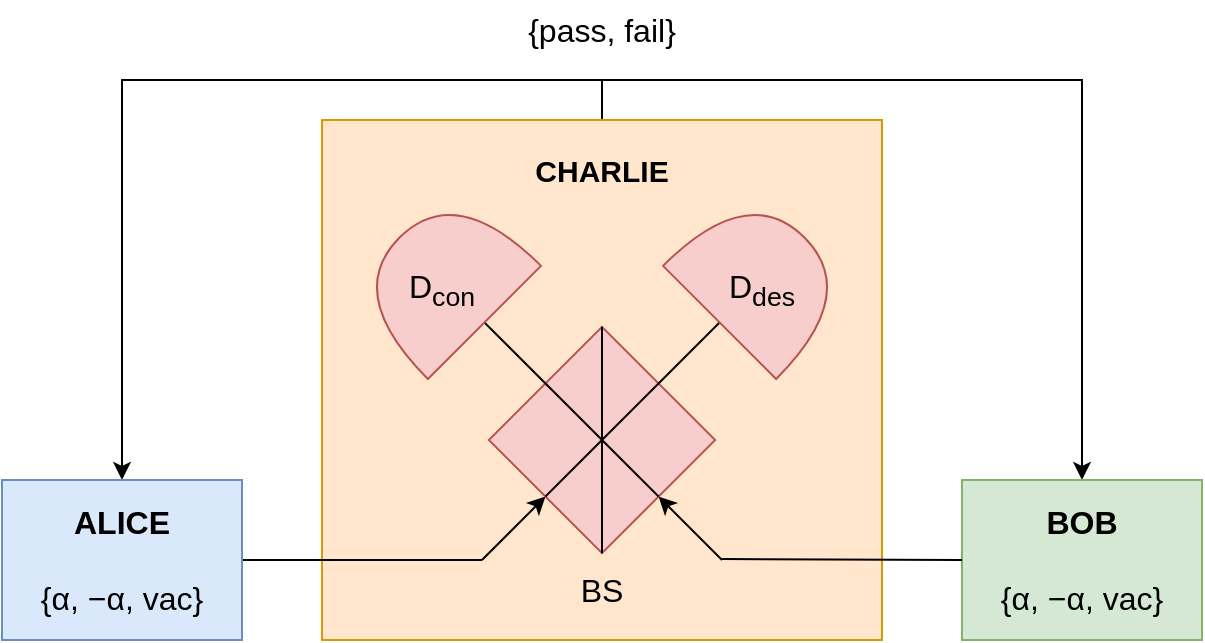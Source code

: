 <mxfile version="24.6.4" type="github">
  <diagram name="Pagina-1" id="KGB1MFUIUHuM_CKeYUmo">
    <mxGraphModel dx="1036" dy="1677" grid="1" gridSize="10" guides="1" tooltips="1" connect="1" arrows="1" fold="1" page="1" pageScale="1" pageWidth="827" pageHeight="1169" math="0" shadow="0">
      <root>
        <mxCell id="0" />
        <mxCell id="1" parent="0" />
        <mxCell id="OP7ZereWCnQ9Ca52C5Og-10" style="edgeStyle=orthogonalEdgeStyle;rounded=0;orthogonalLoop=1;jettySize=auto;html=1;exitX=0.5;exitY=0;exitDx=0;exitDy=0;entryX=0.5;entryY=0;entryDx=0;entryDy=0;" edge="1" parent="1" source="OP7ZereWCnQ9Ca52C5Og-7" target="jnoL-hKxLzZSAzVpftZo-1">
          <mxGeometry relative="1" as="geometry" />
        </mxCell>
        <mxCell id="OP7ZereWCnQ9Ca52C5Og-11" style="edgeStyle=orthogonalEdgeStyle;rounded=0;orthogonalLoop=1;jettySize=auto;html=1;exitX=0.5;exitY=0;exitDx=0;exitDy=0;entryX=0.5;entryY=0;entryDx=0;entryDy=0;" edge="1" parent="1" source="OP7ZereWCnQ9Ca52C5Og-7" target="jnoL-hKxLzZSAzVpftZo-2">
          <mxGeometry relative="1" as="geometry" />
        </mxCell>
        <mxCell id="OP7ZereWCnQ9Ca52C5Og-7" value="" style="rounded=0;whiteSpace=wrap;html=1;fillColor=#ffe6cc;strokeColor=#d79b00;" vertex="1" parent="1">
          <mxGeometry x="160" y="-20" width="280" height="260" as="geometry" />
        </mxCell>
        <mxCell id="OP7ZereWCnQ9Ca52C5Og-3" style="rounded=0;orthogonalLoop=1;jettySize=auto;html=1;exitX=0;exitY=0.5;exitDx=0;exitDy=0;startArrow=classic;startFill=1;endArrow=none;endFill=0;" edge="1" parent="1" source="jnoL-hKxLzZSAzVpftZo-5">
          <mxGeometry relative="1" as="geometry">
            <mxPoint x="240" y="200" as="targetPoint" />
          </mxGeometry>
        </mxCell>
        <mxCell id="jnoL-hKxLzZSAzVpftZo-5" value="" style="whiteSpace=wrap;html=1;aspect=fixed;rotation=-45;fillColor=#f8cecc;strokeColor=#b85450;" parent="1" vertex="1">
          <mxGeometry x="260" y="100" width="80" height="80" as="geometry" />
        </mxCell>
        <mxCell id="OP7ZereWCnQ9Ca52C5Og-4" style="edgeStyle=orthogonalEdgeStyle;rounded=0;orthogonalLoop=1;jettySize=auto;html=1;exitX=1;exitY=0.5;exitDx=0;exitDy=0;endArrow=none;endFill=0;" edge="1" parent="1" source="jnoL-hKxLzZSAzVpftZo-1">
          <mxGeometry relative="1" as="geometry">
            <mxPoint x="240" y="200" as="targetPoint" />
          </mxGeometry>
        </mxCell>
        <mxCell id="jnoL-hKxLzZSAzVpftZo-1" value="&lt;font style=&quot;font-size: 16px;&quot;&gt;&lt;b&gt;ALICE&lt;/b&gt;&lt;/font&gt;&lt;div style=&quot;font-size: 16px;&quot;&gt;&lt;font style=&quot;font-size: 16px;&quot;&gt;&lt;br&gt;&lt;/font&gt;&lt;/div&gt;&lt;div style=&quot;font-size: 16px;&quot;&gt;&lt;font style=&quot;font-size: 16px;&quot;&gt;{α, −α, vac}&lt;/font&gt;&lt;br&gt;&lt;/div&gt;" style="rounded=0;whiteSpace=wrap;html=1;fillColor=#dae8fc;strokeColor=#6c8ebf;" parent="1" vertex="1">
          <mxGeometry y="160" width="120" height="80" as="geometry" />
        </mxCell>
        <mxCell id="jnoL-hKxLzZSAzVpftZo-2" value="&lt;font style=&quot;font-size: 16px;&quot;&gt;&lt;b&gt;BOB&lt;/b&gt;&lt;/font&gt;&lt;div style=&quot;font-size: 16px;&quot;&gt;&lt;font style=&quot;font-size: 16px;&quot;&gt;&lt;br&gt;&lt;/font&gt;&lt;/div&gt;&lt;div style=&quot;font-size: 16px;&quot;&gt;&lt;font style=&quot;font-size: 16px;&quot;&gt;{α, −α, vac}&lt;/font&gt;&lt;br&gt;&lt;/div&gt;" style="rounded=0;whiteSpace=wrap;html=1;fillColor=#d5e8d4;strokeColor=#82b366;" parent="1" vertex="1">
          <mxGeometry x="480" y="160" width="120" height="80" as="geometry" />
        </mxCell>
        <mxCell id="OP7ZereWCnQ9Ca52C5Og-1" style="rounded=0;orthogonalLoop=1;jettySize=auto;html=1;exitX=0;exitY=0.5;exitDx=0;exitDy=0;exitPerimeter=0;entryX=0.5;entryY=1;entryDx=0;entryDy=0;endArrow=none;endFill=0;fillColor=#ffe6cc;strokeColor=#000000;" edge="1" parent="1" source="jnoL-hKxLzZSAzVpftZo-3" target="jnoL-hKxLzZSAzVpftZo-5">
          <mxGeometry relative="1" as="geometry" />
        </mxCell>
        <mxCell id="jnoL-hKxLzZSAzVpftZo-3" value="" style="shape=or;whiteSpace=wrap;html=1;rotation=-135;fillColor=#f8cecc;strokeColor=#b85450;" parent="1" vertex="1">
          <mxGeometry x="190" y="20" width="60" height="80" as="geometry" />
        </mxCell>
        <mxCell id="OP7ZereWCnQ9Ca52C5Og-2" style="rounded=0;orthogonalLoop=1;jettySize=auto;html=1;exitX=0;exitY=0.5;exitDx=0;exitDy=0;exitPerimeter=0;entryX=0;entryY=0.5;entryDx=0;entryDy=0;endArrow=none;endFill=0;fillColor=#ffe6cc;strokeColor=#000000;" edge="1" parent="1" source="jnoL-hKxLzZSAzVpftZo-4" target="jnoL-hKxLzZSAzVpftZo-5">
          <mxGeometry relative="1" as="geometry" />
        </mxCell>
        <mxCell id="jnoL-hKxLzZSAzVpftZo-4" value="" style="shape=or;whiteSpace=wrap;html=1;rotation=-135;direction=south;fillColor=#f8cecc;strokeColor=#b85450;" parent="1" vertex="1">
          <mxGeometry x="340" y="30" width="80" height="60" as="geometry" />
        </mxCell>
        <mxCell id="OP7ZereWCnQ9Ca52C5Og-5" style="edgeStyle=orthogonalEdgeStyle;rounded=0;orthogonalLoop=1;jettySize=auto;html=1;exitX=1;exitY=0.5;exitDx=0;exitDy=0;endArrow=none;endFill=0;entryX=0;entryY=0.5;entryDx=0;entryDy=0;" edge="1" parent="1" target="jnoL-hKxLzZSAzVpftZo-2">
          <mxGeometry relative="1" as="geometry">
            <mxPoint x="440" y="199.5" as="targetPoint" />
            <mxPoint x="360" y="199.5" as="sourcePoint" />
          </mxGeometry>
        </mxCell>
        <mxCell id="OP7ZereWCnQ9Ca52C5Og-6" style="rounded=0;orthogonalLoop=1;jettySize=auto;html=1;exitX=0.5;exitY=1;exitDx=0;exitDy=0;startArrow=classic;startFill=1;endArrow=none;endFill=0;" edge="1" parent="1" source="jnoL-hKxLzZSAzVpftZo-5">
          <mxGeometry relative="1" as="geometry">
            <mxPoint x="360" y="200" as="targetPoint" />
            <mxPoint x="302" y="208" as="sourcePoint" />
          </mxGeometry>
        </mxCell>
        <mxCell id="OP7ZereWCnQ9Ca52C5Og-9" value="&lt;b&gt;&lt;font style=&quot;font-size: 15px;&quot;&gt;CHARLIE&lt;/font&gt;&lt;/b&gt;" style="text;html=1;align=center;verticalAlign=middle;whiteSpace=wrap;rounded=0;" vertex="1" parent="1">
          <mxGeometry x="270" y="-10" width="60" height="30" as="geometry" />
        </mxCell>
        <mxCell id="OP7ZereWCnQ9Ca52C5Og-12" value="&lt;font style=&quot;font-size: 16px;&quot;&gt;BS&lt;/font&gt;" style="text;html=1;align=center;verticalAlign=middle;whiteSpace=wrap;rounded=0;" vertex="1" parent="1">
          <mxGeometry x="270" y="200" width="60" height="30" as="geometry" />
        </mxCell>
        <mxCell id="OP7ZereWCnQ9Ca52C5Og-13" value="&lt;font style=&quot;font-size: 16px;&quot;&gt;D&lt;sub&gt;con&lt;/sub&gt;&lt;/font&gt;" style="text;html=1;align=center;verticalAlign=middle;whiteSpace=wrap;rounded=0;" vertex="1" parent="1">
          <mxGeometry x="190" y="50" width="60" height="30" as="geometry" />
        </mxCell>
        <mxCell id="OP7ZereWCnQ9Ca52C5Og-14" value="&lt;font style=&quot;font-size: 16px;&quot;&gt;D&lt;sub&gt;des&lt;/sub&gt;&lt;/font&gt;" style="text;html=1;align=center;verticalAlign=middle;whiteSpace=wrap;rounded=0;" vertex="1" parent="1">
          <mxGeometry x="350" y="50" width="60" height="30" as="geometry" />
        </mxCell>
        <mxCell id="OP7ZereWCnQ9Ca52C5Og-15" value="&lt;font style=&quot;font-size: 16px;&quot;&gt;{pass, fail}&lt;/font&gt;" style="text;html=1;align=center;verticalAlign=middle;whiteSpace=wrap;rounded=0;" vertex="1" parent="1">
          <mxGeometry x="250" y="-80" width="100" height="30" as="geometry" />
        </mxCell>
        <mxCell id="OP7ZereWCnQ9Ca52C5Og-16" style="rounded=0;orthogonalLoop=1;jettySize=auto;html=1;exitX=1;exitY=0;exitDx=0;exitDy=0;entryX=0;entryY=1;entryDx=0;entryDy=0;endArrow=none;endFill=0;" edge="1" parent="1" source="jnoL-hKxLzZSAzVpftZo-5" target="jnoL-hKxLzZSAzVpftZo-5">
          <mxGeometry relative="1" as="geometry" />
        </mxCell>
      </root>
    </mxGraphModel>
  </diagram>
</mxfile>
